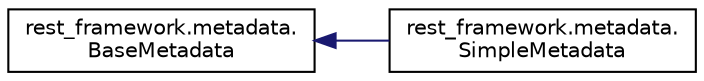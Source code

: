 digraph "Graphical Class Hierarchy"
{
 // LATEX_PDF_SIZE
  edge [fontname="Helvetica",fontsize="10",labelfontname="Helvetica",labelfontsize="10"];
  node [fontname="Helvetica",fontsize="10",shape=record];
  rankdir="LR";
  Node0 [label="rest_framework.metadata.\lBaseMetadata",height=0.2,width=0.4,color="black", fillcolor="white", style="filled",URL="$d3/d12/classrest__framework_1_1metadata_1_1_base_metadata.html",tooltip=" "];
  Node0 -> Node1 [dir="back",color="midnightblue",fontsize="10",style="solid",fontname="Helvetica"];
  Node1 [label="rest_framework.metadata.\lSimpleMetadata",height=0.2,width=0.4,color="black", fillcolor="white", style="filled",URL="$d4/dab/classrest__framework_1_1metadata_1_1_simple_metadata.html",tooltip=" "];
}
